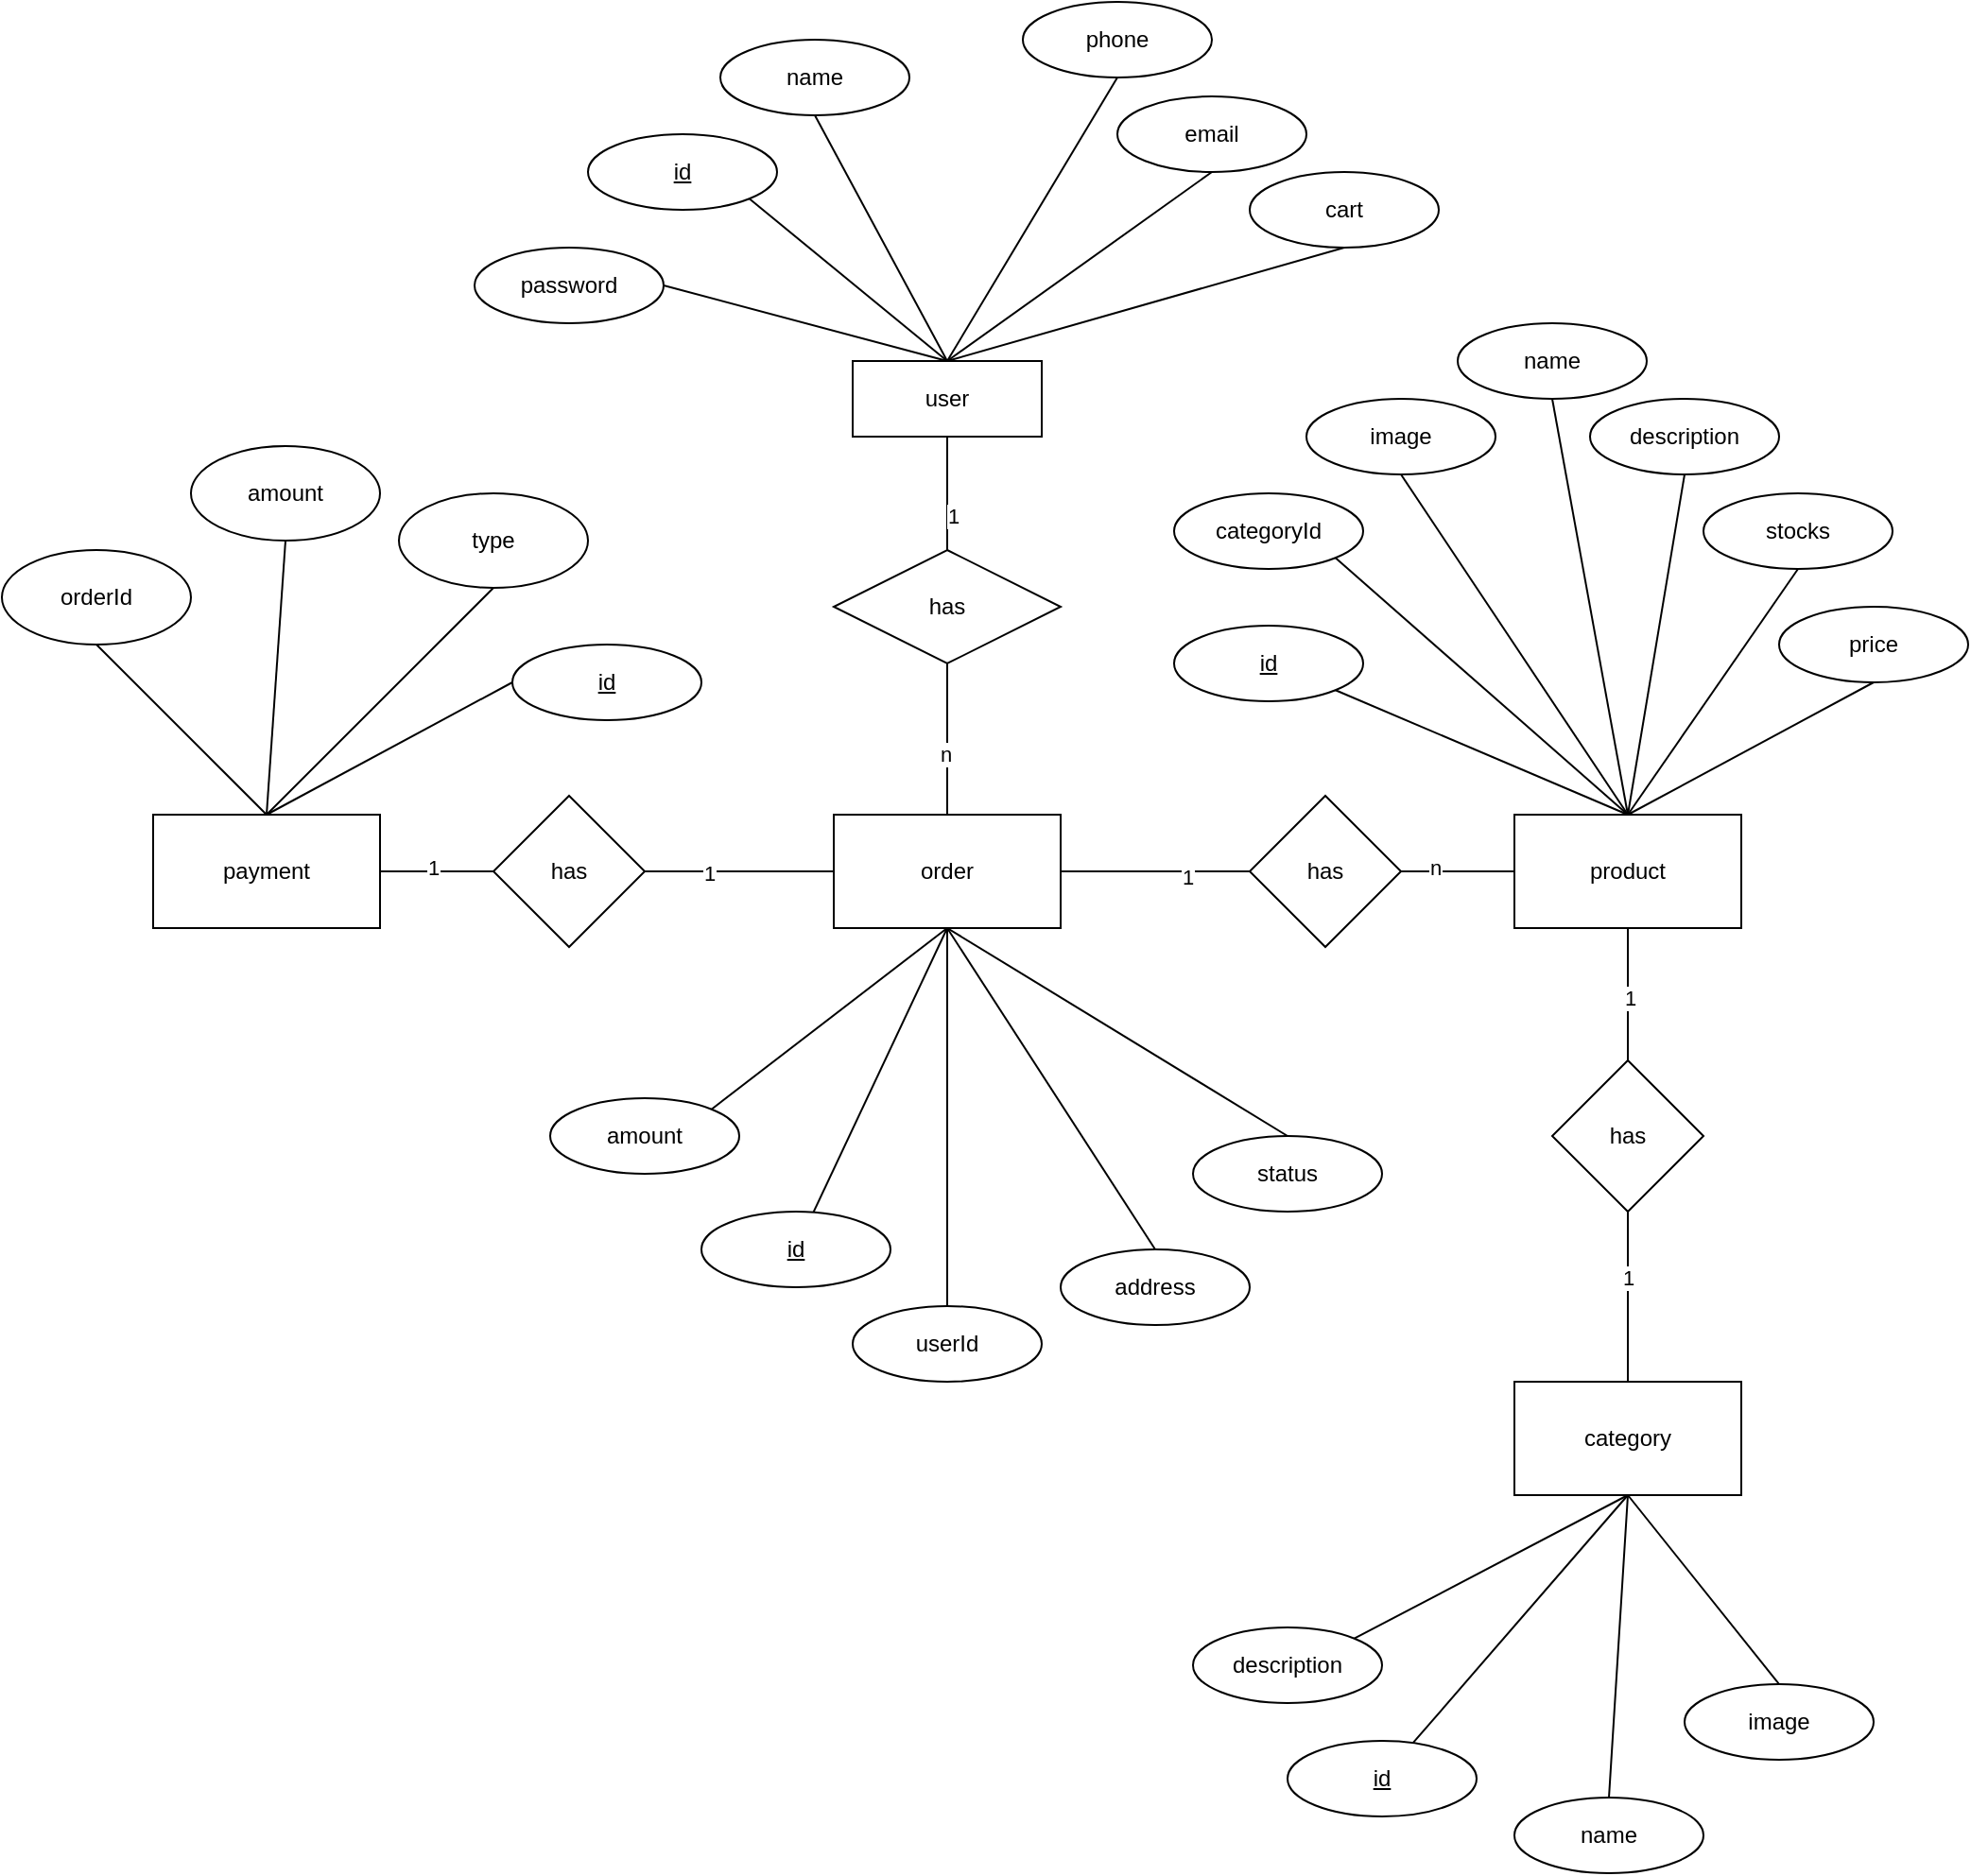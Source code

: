 <mxfile version="24.0.7" type="github">
  <diagram id="R2lEEEUBdFMjLlhIrx00" name="Page-1">
    <mxGraphModel dx="2109" dy="673" grid="1" gridSize="10" guides="1" tooltips="1" connect="1" arrows="1" fold="1" page="1" pageScale="1" pageWidth="850" pageHeight="1100" math="0" shadow="0" extFonts="Permanent Marker^https://fonts.googleapis.com/css?family=Permanent+Marker">
      <root>
        <mxCell id="0" />
        <mxCell id="1" parent="0" />
        <mxCell id="UcPua-DJIdnO7vjkErRE-25" value="user" style="whiteSpace=wrap;html=1;align=center;" parent="1" vertex="1">
          <mxGeometry x="360" y="190" width="100" height="40" as="geometry" />
        </mxCell>
        <mxCell id="UcPua-DJIdnO7vjkErRE-26" value="id" style="ellipse;whiteSpace=wrap;html=1;align=center;fontStyle=4;" parent="1" vertex="1">
          <mxGeometry x="220" y="70" width="100" height="40" as="geometry" />
        </mxCell>
        <mxCell id="UcPua-DJIdnO7vjkErRE-28" value="" style="endArrow=none;html=1;rounded=0;exitX=1;exitY=1;exitDx=0;exitDy=0;entryX=0.5;entryY=0;entryDx=0;entryDy=0;" parent="1" source="UcPua-DJIdnO7vjkErRE-26" target="UcPua-DJIdnO7vjkErRE-25" edge="1">
          <mxGeometry relative="1" as="geometry">
            <mxPoint x="330" y="210" as="sourcePoint" />
            <mxPoint x="490" y="210" as="targetPoint" />
          </mxGeometry>
        </mxCell>
        <mxCell id="UcPua-DJIdnO7vjkErRE-41" value="name" style="ellipse;whiteSpace=wrap;html=1;align=center;" parent="1" vertex="1">
          <mxGeometry x="290" y="20" width="100" height="40" as="geometry" />
        </mxCell>
        <mxCell id="UcPua-DJIdnO7vjkErRE-42" value="" style="endArrow=none;html=1;rounded=0;exitX=0.5;exitY=1;exitDx=0;exitDy=0;" parent="1" source="UcPua-DJIdnO7vjkErRE-41" edge="1">
          <mxGeometry relative="1" as="geometry">
            <mxPoint x="420" y="110" as="sourcePoint" />
            <mxPoint x="410" y="190" as="targetPoint" />
          </mxGeometry>
        </mxCell>
        <mxCell id="UcPua-DJIdnO7vjkErRE-45" value="phone" style="ellipse;whiteSpace=wrap;html=1;align=center;" parent="1" vertex="1">
          <mxGeometry x="450" width="100" height="40" as="geometry" />
        </mxCell>
        <mxCell id="UcPua-DJIdnO7vjkErRE-46" value="" style="endArrow=none;html=1;rounded=0;exitX=0.5;exitY=1;exitDx=0;exitDy=0;entryX=0.5;entryY=0;entryDx=0;entryDy=0;" parent="1" source="UcPua-DJIdnO7vjkErRE-45" target="UcPua-DJIdnO7vjkErRE-25" edge="1">
          <mxGeometry relative="1" as="geometry">
            <mxPoint x="635" y="90" as="sourcePoint" />
            <mxPoint x="500" y="180" as="targetPoint" />
          </mxGeometry>
        </mxCell>
        <mxCell id="UcPua-DJIdnO7vjkErRE-47" value="email" style="ellipse;whiteSpace=wrap;html=1;align=center;" parent="1" vertex="1">
          <mxGeometry x="500" y="50" width="100" height="40" as="geometry" />
        </mxCell>
        <mxCell id="UcPua-DJIdnO7vjkErRE-48" value="" style="endArrow=none;html=1;rounded=0;exitX=0.5;exitY=1;exitDx=0;exitDy=0;" parent="1" source="UcPua-DJIdnO7vjkErRE-47" edge="1">
          <mxGeometry relative="1" as="geometry">
            <mxPoint x="735" y="140" as="sourcePoint" />
            <mxPoint x="410" y="190" as="targetPoint" />
          </mxGeometry>
        </mxCell>
        <mxCell id="UcPua-DJIdnO7vjkErRE-49" value="cart" style="ellipse;whiteSpace=wrap;html=1;align=center;" parent="1" vertex="1">
          <mxGeometry x="570" y="90" width="100" height="40" as="geometry" />
        </mxCell>
        <mxCell id="UcPua-DJIdnO7vjkErRE-50" value="" style="endArrow=none;html=1;rounded=0;exitX=0.5;exitY=1;exitDx=0;exitDy=0;entryX=0.5;entryY=0;entryDx=0;entryDy=0;" parent="1" source="UcPua-DJIdnO7vjkErRE-49" target="UcPua-DJIdnO7vjkErRE-25" edge="1">
          <mxGeometry relative="1" as="geometry">
            <mxPoint x="805" y="180" as="sourcePoint" />
            <mxPoint x="480" y="230" as="targetPoint" />
          </mxGeometry>
        </mxCell>
        <mxCell id="UcPua-DJIdnO7vjkErRE-54" value="password" style="ellipse;whiteSpace=wrap;html=1;align=center;" parent="1" vertex="1">
          <mxGeometry x="160" y="130" width="100" height="40" as="geometry" />
        </mxCell>
        <mxCell id="UcPua-DJIdnO7vjkErRE-55" value="" style="endArrow=none;html=1;rounded=0;exitX=1;exitY=0.5;exitDx=0;exitDy=0;entryX=0.5;entryY=0;entryDx=0;entryDy=0;" parent="1" source="UcPua-DJIdnO7vjkErRE-54" target="UcPua-DJIdnO7vjkErRE-25" edge="1">
          <mxGeometry relative="1" as="geometry">
            <mxPoint x="430" y="120" as="sourcePoint" />
            <mxPoint x="420" y="200" as="targetPoint" />
          </mxGeometry>
        </mxCell>
        <mxCell id="UcPua-DJIdnO7vjkErRE-57" value="has" style="shape=rhombus;perimeter=rhombusPerimeter;whiteSpace=wrap;html=1;align=center;" parent="1" vertex="1">
          <mxGeometry x="350" y="290" width="120" height="60" as="geometry" />
        </mxCell>
        <mxCell id="UcPua-DJIdnO7vjkErRE-63" value="order" style="whiteSpace=wrap;html=1;" parent="1" vertex="1">
          <mxGeometry x="350" y="430" width="120" height="60" as="geometry" />
        </mxCell>
        <mxCell id="UcPua-DJIdnO7vjkErRE-65" value="has" style="rhombus;whiteSpace=wrap;html=1;" parent="1" vertex="1">
          <mxGeometry x="170" y="420" width="80" height="80" as="geometry" />
        </mxCell>
        <mxCell id="UcPua-DJIdnO7vjkErRE-67" value="payment" style="whiteSpace=wrap;html=1;" parent="1" vertex="1">
          <mxGeometry x="-10" y="430" width="120" height="60" as="geometry" />
        </mxCell>
        <mxCell id="UcPua-DJIdnO7vjkErRE-69" value="has" style="rhombus;whiteSpace=wrap;html=1;" parent="1" vertex="1">
          <mxGeometry x="570" y="420" width="80" height="80" as="geometry" />
        </mxCell>
        <mxCell id="UcPua-DJIdnO7vjkErRE-71" value="product" style="whiteSpace=wrap;html=1;" parent="1" vertex="1">
          <mxGeometry x="710" y="430" width="120" height="60" as="geometry" />
        </mxCell>
        <mxCell id="UcPua-DJIdnO7vjkErRE-73" value="has" style="rhombus;whiteSpace=wrap;html=1;" parent="1" vertex="1">
          <mxGeometry x="730" y="560" width="80" height="80" as="geometry" />
        </mxCell>
        <mxCell id="UcPua-DJIdnO7vjkErRE-75" value="category" style="whiteSpace=wrap;html=1;" parent="1" vertex="1">
          <mxGeometry x="710" y="730" width="120" height="60" as="geometry" />
        </mxCell>
        <mxCell id="UcPua-DJIdnO7vjkErRE-110" value="id" style="ellipse;whiteSpace=wrap;html=1;align=center;fontStyle=4;" parent="1" vertex="1">
          <mxGeometry x="530" y="330" width="100" height="40" as="geometry" />
        </mxCell>
        <mxCell id="UcPua-DJIdnO7vjkErRE-111" value="" style="endArrow=none;html=1;rounded=0;exitX=1;exitY=1;exitDx=0;exitDy=0;entryX=0.5;entryY=0;entryDx=0;entryDy=0;" parent="1" source="UcPua-DJIdnO7vjkErRE-110" edge="1">
          <mxGeometry relative="1" as="geometry">
            <mxPoint x="690" y="450" as="sourcePoint" />
            <mxPoint x="770" y="430" as="targetPoint" />
          </mxGeometry>
        </mxCell>
        <mxCell id="UcPua-DJIdnO7vjkErRE-114" value="name" style="ellipse;whiteSpace=wrap;html=1;align=center;" parent="1" vertex="1">
          <mxGeometry x="680" y="170" width="100" height="40" as="geometry" />
        </mxCell>
        <mxCell id="UcPua-DJIdnO7vjkErRE-115" value="" style="endArrow=none;html=1;rounded=0;exitX=0.5;exitY=1;exitDx=0;exitDy=0;" parent="1" source="UcPua-DJIdnO7vjkErRE-114" edge="1">
          <mxGeometry relative="1" as="geometry">
            <mxPoint x="905" y="340" as="sourcePoint" />
            <mxPoint x="770" y="430" as="targetPoint" />
          </mxGeometry>
        </mxCell>
        <mxCell id="UcPua-DJIdnO7vjkErRE-118" value="stocks" style="ellipse;whiteSpace=wrap;html=1;align=center;" parent="1" vertex="1">
          <mxGeometry x="810" y="260" width="100" height="40" as="geometry" />
        </mxCell>
        <mxCell id="UcPua-DJIdnO7vjkErRE-119" value="" style="endArrow=none;html=1;rounded=0;exitX=0.5;exitY=1;exitDx=0;exitDy=0;" parent="1" source="UcPua-DJIdnO7vjkErRE-118" edge="1">
          <mxGeometry relative="1" as="geometry">
            <mxPoint x="1095" y="380" as="sourcePoint" />
            <mxPoint x="770" y="430" as="targetPoint" />
          </mxGeometry>
        </mxCell>
        <mxCell id="UcPua-DJIdnO7vjkErRE-120" value="price" style="ellipse;whiteSpace=wrap;html=1;align=center;" parent="1" vertex="1">
          <mxGeometry x="850" y="320" width="100" height="40" as="geometry" />
        </mxCell>
        <mxCell id="UcPua-DJIdnO7vjkErRE-121" value="" style="endArrow=none;html=1;rounded=0;exitX=0.5;exitY=1;exitDx=0;exitDy=0;entryX=0.5;entryY=0;entryDx=0;entryDy=0;" parent="1" source="UcPua-DJIdnO7vjkErRE-120" edge="1">
          <mxGeometry relative="1" as="geometry">
            <mxPoint x="1165" y="420" as="sourcePoint" />
            <mxPoint x="770" y="430" as="targetPoint" />
          </mxGeometry>
        </mxCell>
        <mxCell id="UcPua-DJIdnO7vjkErRE-122" value="categoryId" style="ellipse;whiteSpace=wrap;html=1;align=center;" parent="1" vertex="1">
          <mxGeometry x="530" y="260" width="100" height="40" as="geometry" />
        </mxCell>
        <mxCell id="UcPua-DJIdnO7vjkErRE-123" value="" style="endArrow=none;html=1;rounded=0;exitX=1;exitY=1;exitDx=0;exitDy=0;entryX=0.5;entryY=0;entryDx=0;entryDy=0;" parent="1" source="UcPua-DJIdnO7vjkErRE-122" edge="1">
          <mxGeometry relative="1" as="geometry">
            <mxPoint x="790" y="360" as="sourcePoint" />
            <mxPoint x="770" y="430" as="targetPoint" />
          </mxGeometry>
        </mxCell>
        <mxCell id="UcPua-DJIdnO7vjkErRE-124" value="description" style="ellipse;whiteSpace=wrap;html=1;align=center;" parent="1" vertex="1">
          <mxGeometry x="750" y="210" width="100" height="40" as="geometry" />
        </mxCell>
        <mxCell id="UcPua-DJIdnO7vjkErRE-125" value="" style="endArrow=none;html=1;rounded=0;exitX=0.5;exitY=1;exitDx=0;exitDy=0;entryX=0.5;entryY=0;entryDx=0;entryDy=0;" parent="1" source="UcPua-DJIdnO7vjkErRE-124" target="UcPua-DJIdnO7vjkErRE-71" edge="1">
          <mxGeometry relative="1" as="geometry">
            <mxPoint x="1055" y="330" as="sourcePoint" />
            <mxPoint x="730" y="380" as="targetPoint" />
          </mxGeometry>
        </mxCell>
        <mxCell id="UcPua-DJIdnO7vjkErRE-126" value="image" style="ellipse;whiteSpace=wrap;html=1;align=center;" parent="1" vertex="1">
          <mxGeometry x="600" y="210" width="100" height="40" as="geometry" />
        </mxCell>
        <mxCell id="UcPua-DJIdnO7vjkErRE-127" value="" style="endArrow=none;html=1;rounded=0;exitX=0.5;exitY=1;exitDx=0;exitDy=0;entryX=0.5;entryY=0;entryDx=0;entryDy=0;" parent="1" source="UcPua-DJIdnO7vjkErRE-126" target="UcPua-DJIdnO7vjkErRE-71" edge="1">
          <mxGeometry relative="1" as="geometry">
            <mxPoint x="835" y="400" as="sourcePoint" />
            <mxPoint x="770" y="470" as="targetPoint" />
          </mxGeometry>
        </mxCell>
        <mxCell id="UcPua-DJIdnO7vjkErRE-128" value="id" style="ellipse;whiteSpace=wrap;html=1;align=center;fontStyle=4;" parent="1" vertex="1">
          <mxGeometry x="180" y="340" width="100" height="40" as="geometry" />
        </mxCell>
        <mxCell id="UcPua-DJIdnO7vjkErRE-134" value="orderId" style="ellipse;whiteSpace=wrap;html=1;align=center;" parent="1" vertex="1">
          <mxGeometry x="-90" y="290" width="100" height="50" as="geometry" />
        </mxCell>
        <mxCell id="UcPua-DJIdnO7vjkErRE-135" value="" style="endArrow=none;html=1;rounded=0;exitX=0.5;exitY=1;exitDx=0;exitDy=0;entryX=0.5;entryY=0;entryDx=0;entryDy=0;" parent="1" source="UcPua-DJIdnO7vjkErRE-134" target="UcPua-DJIdnO7vjkErRE-67" edge="1">
          <mxGeometry relative="1" as="geometry">
            <mxPoint x="-150" y="340" as="sourcePoint" />
            <mxPoint x="-10" y="460" as="targetPoint" />
          </mxGeometry>
        </mxCell>
        <mxCell id="UcPua-DJIdnO7vjkErRE-136" value="amount" style="ellipse;whiteSpace=wrap;html=1;align=center;" parent="1" vertex="1">
          <mxGeometry x="10" y="235" width="100" height="50" as="geometry" />
        </mxCell>
        <mxCell id="UcPua-DJIdnO7vjkErRE-137" value="" style="endArrow=none;html=1;rounded=0;exitX=0.5;exitY=1;exitDx=0;exitDy=0;entryX=0.5;entryY=0;entryDx=0;entryDy=0;" parent="1" source="UcPua-DJIdnO7vjkErRE-136" target="UcPua-DJIdnO7vjkErRE-67" edge="1">
          <mxGeometry relative="1" as="geometry">
            <mxPoint x="-140" y="270" as="sourcePoint" />
            <mxPoint y="390" as="targetPoint" />
          </mxGeometry>
        </mxCell>
        <mxCell id="UcPua-DJIdnO7vjkErRE-138" value="type" style="ellipse;whiteSpace=wrap;html=1;align=center;" parent="1" vertex="1">
          <mxGeometry x="120" y="260" width="100" height="50" as="geometry" />
        </mxCell>
        <mxCell id="UcPua-DJIdnO7vjkErRE-139" value="" style="endArrow=none;html=1;rounded=0;exitX=0.5;exitY=1;exitDx=0;exitDy=0;entryX=0.5;entryY=0;entryDx=0;entryDy=0;" parent="1" source="UcPua-DJIdnO7vjkErRE-138" target="UcPua-DJIdnO7vjkErRE-67" edge="1">
          <mxGeometry relative="1" as="geometry">
            <mxPoint x="-20" y="240" as="sourcePoint" />
            <mxPoint x="110" y="430" as="targetPoint" />
          </mxGeometry>
        </mxCell>
        <mxCell id="UcPua-DJIdnO7vjkErRE-140" value="id" style="ellipse;whiteSpace=wrap;html=1;align=center;fontStyle=4;direction=east;" parent="1" vertex="1">
          <mxGeometry x="280" y="640" width="100" height="40" as="geometry" />
        </mxCell>
        <mxCell id="UcPua-DJIdnO7vjkErRE-141" value="" style="endArrow=none;html=1;rounded=0;entryX=0.5;entryY=1;entryDx=0;entryDy=0;" parent="1" source="UcPua-DJIdnO7vjkErRE-140" target="UcPua-DJIdnO7vjkErRE-63" edge="1">
          <mxGeometry relative="1" as="geometry">
            <mxPoint x="310" y="780" as="sourcePoint" />
            <mxPoint x="390" y="760" as="targetPoint" />
          </mxGeometry>
        </mxCell>
        <mxCell id="UcPua-DJIdnO7vjkErRE-142" value="userId" style="ellipse;whiteSpace=wrap;html=1;align=center;direction=east;" parent="1" vertex="1">
          <mxGeometry x="360" y="690" width="100" height="40" as="geometry" />
        </mxCell>
        <mxCell id="UcPua-DJIdnO7vjkErRE-143" value="" style="endArrow=none;html=1;rounded=0;exitX=0.5;exitY=0;exitDx=0;exitDy=0;entryX=0.5;entryY=1;entryDx=0;entryDy=0;" parent="1" source="UcPua-DJIdnO7vjkErRE-142" target="UcPua-DJIdnO7vjkErRE-63" edge="1">
          <mxGeometry relative="1" as="geometry">
            <mxPoint x="400" y="680" as="sourcePoint" />
            <mxPoint x="390" y="760" as="targetPoint" />
          </mxGeometry>
        </mxCell>
        <mxCell id="UcPua-DJIdnO7vjkErRE-144" value="address" style="ellipse;whiteSpace=wrap;html=1;align=center;direction=east;" parent="1" vertex="1">
          <mxGeometry x="470" y="660" width="100" height="40" as="geometry" />
        </mxCell>
        <mxCell id="UcPua-DJIdnO7vjkErRE-145" value="" style="endArrow=none;html=1;rounded=0;exitX=0.5;exitY=0;exitDx=0;exitDy=0;entryX=0.5;entryY=1;entryDx=0;entryDy=0;" parent="1" source="UcPua-DJIdnO7vjkErRE-144" target="UcPua-DJIdnO7vjkErRE-63" edge="1">
          <mxGeometry relative="1" as="geometry">
            <mxPoint x="525" y="670" as="sourcePoint" />
            <mxPoint x="390" y="760" as="targetPoint" />
          </mxGeometry>
        </mxCell>
        <mxCell id="UcPua-DJIdnO7vjkErRE-146" value="status" style="ellipse;whiteSpace=wrap;html=1;align=center;direction=east;" parent="1" vertex="1">
          <mxGeometry x="540" y="600" width="100" height="40" as="geometry" />
        </mxCell>
        <mxCell id="UcPua-DJIdnO7vjkErRE-147" value="" style="endArrow=none;html=1;rounded=0;exitX=0.5;exitY=0;exitDx=0;exitDy=0;entryX=0.5;entryY=1;entryDx=0;entryDy=0;" parent="1" source="UcPua-DJIdnO7vjkErRE-146" target="UcPua-DJIdnO7vjkErRE-63" edge="1">
          <mxGeometry relative="1" as="geometry">
            <mxPoint x="615" y="660" as="sourcePoint" />
            <mxPoint x="390" y="760" as="targetPoint" />
          </mxGeometry>
        </mxCell>
        <mxCell id="UcPua-DJIdnO7vjkErRE-152" value="amount" style="ellipse;whiteSpace=wrap;html=1;align=center;direction=east;" parent="1" vertex="1">
          <mxGeometry x="200" y="580" width="100" height="40" as="geometry" />
        </mxCell>
        <mxCell id="UcPua-DJIdnO7vjkErRE-153" value="" style="endArrow=none;html=1;rounded=0;exitX=1;exitY=0;exitDx=0;exitDy=0;entryX=0.5;entryY=1;entryDx=0;entryDy=0;" parent="1" source="UcPua-DJIdnO7vjkErRE-152" target="UcPua-DJIdnO7vjkErRE-63" edge="1">
          <mxGeometry relative="1" as="geometry">
            <mxPoint x="410" y="690" as="sourcePoint" />
            <mxPoint x="390" y="760" as="targetPoint" />
          </mxGeometry>
        </mxCell>
        <mxCell id="UcPua-DJIdnO7vjkErRE-185" value="id" style="ellipse;whiteSpace=wrap;html=1;align=center;fontStyle=4;direction=east;" parent="1" vertex="1">
          <mxGeometry x="590" y="920" width="100" height="40" as="geometry" />
        </mxCell>
        <mxCell id="UcPua-DJIdnO7vjkErRE-186" value="" style="endArrow=none;html=1;rounded=0;entryX=0.5;entryY=1;entryDx=0;entryDy=0;" parent="1" source="UcPua-DJIdnO7vjkErRE-185" edge="1">
          <mxGeometry relative="1" as="geometry">
            <mxPoint x="670" y="1080" as="sourcePoint" />
            <mxPoint x="770" y="790" as="targetPoint" />
          </mxGeometry>
        </mxCell>
        <mxCell id="UcPua-DJIdnO7vjkErRE-187" value="name" style="ellipse;whiteSpace=wrap;html=1;align=center;direction=east;" parent="1" vertex="1">
          <mxGeometry x="710" y="950" width="100" height="40" as="geometry" />
        </mxCell>
        <mxCell id="UcPua-DJIdnO7vjkErRE-188" value="" style="endArrow=none;html=1;rounded=0;exitX=0.5;exitY=0;exitDx=0;exitDy=0;entryX=0.5;entryY=1;entryDx=0;entryDy=0;" parent="1" source="UcPua-DJIdnO7vjkErRE-187" edge="1">
          <mxGeometry relative="1" as="geometry">
            <mxPoint x="760" y="980" as="sourcePoint" />
            <mxPoint x="770" y="790" as="targetPoint" />
          </mxGeometry>
        </mxCell>
        <mxCell id="UcPua-DJIdnO7vjkErRE-189" value="image" style="ellipse;whiteSpace=wrap;html=1;align=center;direction=east;" parent="1" vertex="1">
          <mxGeometry x="800" y="890" width="100" height="40" as="geometry" />
        </mxCell>
        <mxCell id="UcPua-DJIdnO7vjkErRE-190" value="" style="endArrow=none;html=1;rounded=0;exitX=0.5;exitY=0;exitDx=0;exitDy=0;entryX=0.5;entryY=1;entryDx=0;entryDy=0;" parent="1" source="UcPua-DJIdnO7vjkErRE-189" edge="1">
          <mxGeometry relative="1" as="geometry">
            <mxPoint x="885" y="970" as="sourcePoint" />
            <mxPoint x="770" y="790" as="targetPoint" />
          </mxGeometry>
        </mxCell>
        <mxCell id="UcPua-DJIdnO7vjkErRE-193" value="description" style="ellipse;whiteSpace=wrap;html=1;align=center;direction=east;" parent="1" vertex="1">
          <mxGeometry x="540" y="860" width="100" height="40" as="geometry" />
        </mxCell>
        <mxCell id="UcPua-DJIdnO7vjkErRE-194" value="" style="endArrow=none;html=1;rounded=0;exitX=1;exitY=0;exitDx=0;exitDy=0;entryX=0.5;entryY=1;entryDx=0;entryDy=0;" parent="1" source="UcPua-DJIdnO7vjkErRE-193" edge="1">
          <mxGeometry relative="1" as="geometry">
            <mxPoint x="770" y="990" as="sourcePoint" />
            <mxPoint x="770" y="790" as="targetPoint" />
          </mxGeometry>
        </mxCell>
        <mxCell id="J34ztei6WZA28_C6M6jU-5" value="" style="endArrow=none;html=1;rounded=0;exitX=0;exitY=0.5;exitDx=0;exitDy=0;" parent="1" source="UcPua-DJIdnO7vjkErRE-128" edge="1">
          <mxGeometry relative="1" as="geometry">
            <mxPoint x="-55" y="338" as="sourcePoint" />
            <mxPoint x="50" y="430" as="targetPoint" />
          </mxGeometry>
        </mxCell>
        <mxCell id="waW0AH9wMMdtMN_JN0Wc-5" value="" style="endArrow=none;html=1;rounded=0;entryX=0;entryY=0.5;entryDx=0;entryDy=0;exitX=1;exitY=0.5;exitDx=0;exitDy=0;" edge="1" parent="1" source="UcPua-DJIdnO7vjkErRE-67" target="UcPua-DJIdnO7vjkErRE-65">
          <mxGeometry width="50" height="50" relative="1" as="geometry">
            <mxPoint x="360" y="500" as="sourcePoint" />
            <mxPoint x="410" y="450" as="targetPoint" />
          </mxGeometry>
        </mxCell>
        <mxCell id="waW0AH9wMMdtMN_JN0Wc-7" value="1" style="edgeLabel;html=1;align=center;verticalAlign=middle;resizable=0;points=[];" vertex="1" connectable="0" parent="waW0AH9wMMdtMN_JN0Wc-5">
          <mxGeometry x="-0.081" y="2" relative="1" as="geometry">
            <mxPoint as="offset" />
          </mxGeometry>
        </mxCell>
        <mxCell id="waW0AH9wMMdtMN_JN0Wc-8" value="" style="endArrow=none;html=1;rounded=0;exitX=1;exitY=0.5;exitDx=0;exitDy=0;entryX=0;entryY=0.5;entryDx=0;entryDy=0;" edge="1" parent="1" source="UcPua-DJIdnO7vjkErRE-65" target="UcPua-DJIdnO7vjkErRE-63">
          <mxGeometry width="50" height="50" relative="1" as="geometry">
            <mxPoint x="360" y="470" as="sourcePoint" />
            <mxPoint x="410" y="420" as="targetPoint" />
          </mxGeometry>
        </mxCell>
        <mxCell id="waW0AH9wMMdtMN_JN0Wc-9" value="1" style="edgeLabel;html=1;align=center;verticalAlign=middle;resizable=0;points=[];" vertex="1" connectable="0" parent="waW0AH9wMMdtMN_JN0Wc-8">
          <mxGeometry x="-0.329" y="-1" relative="1" as="geometry">
            <mxPoint as="offset" />
          </mxGeometry>
        </mxCell>
        <mxCell id="waW0AH9wMMdtMN_JN0Wc-10" value="" style="endArrow=none;html=1;rounded=0;entryX=0.5;entryY=1;entryDx=0;entryDy=0;" edge="1" parent="1" source="UcPua-DJIdnO7vjkErRE-63" target="UcPua-DJIdnO7vjkErRE-57">
          <mxGeometry width="50" height="50" relative="1" as="geometry">
            <mxPoint x="360" y="460" as="sourcePoint" />
            <mxPoint x="410" y="410" as="targetPoint" />
          </mxGeometry>
        </mxCell>
        <mxCell id="waW0AH9wMMdtMN_JN0Wc-11" value="n" style="edgeLabel;html=1;align=center;verticalAlign=middle;resizable=0;points=[];" vertex="1" connectable="0" parent="waW0AH9wMMdtMN_JN0Wc-10">
          <mxGeometry x="-0.191" y="1" relative="1" as="geometry">
            <mxPoint as="offset" />
          </mxGeometry>
        </mxCell>
        <mxCell id="waW0AH9wMMdtMN_JN0Wc-12" value="" style="endArrow=none;html=1;rounded=0;exitX=0.5;exitY=0;exitDx=0;exitDy=0;entryX=0.5;entryY=1;entryDx=0;entryDy=0;" edge="1" parent="1" source="UcPua-DJIdnO7vjkErRE-57" target="UcPua-DJIdnO7vjkErRE-25">
          <mxGeometry width="50" height="50" relative="1" as="geometry">
            <mxPoint x="360" y="260" as="sourcePoint" />
            <mxPoint x="410" y="240" as="targetPoint" />
          </mxGeometry>
        </mxCell>
        <mxCell id="waW0AH9wMMdtMN_JN0Wc-13" value="1" style="edgeLabel;html=1;align=center;verticalAlign=middle;resizable=0;points=[];" vertex="1" connectable="0" parent="waW0AH9wMMdtMN_JN0Wc-12">
          <mxGeometry x="-0.403" y="-3" relative="1" as="geometry">
            <mxPoint as="offset" />
          </mxGeometry>
        </mxCell>
        <mxCell id="waW0AH9wMMdtMN_JN0Wc-15" value="" style="endArrow=none;html=1;rounded=0;exitX=1;exitY=0.5;exitDx=0;exitDy=0;entryX=0;entryY=0.5;entryDx=0;entryDy=0;" edge="1" parent="1" source="UcPua-DJIdnO7vjkErRE-63" target="UcPua-DJIdnO7vjkErRE-69">
          <mxGeometry width="50" height="50" relative="1" as="geometry">
            <mxPoint x="360" y="450" as="sourcePoint" />
            <mxPoint x="410" y="400" as="targetPoint" />
          </mxGeometry>
        </mxCell>
        <mxCell id="waW0AH9wMMdtMN_JN0Wc-16" value="1" style="edgeLabel;html=1;align=center;verticalAlign=middle;resizable=0;points=[];" vertex="1" connectable="0" parent="waW0AH9wMMdtMN_JN0Wc-15">
          <mxGeometry x="0.331" y="-3" relative="1" as="geometry">
            <mxPoint as="offset" />
          </mxGeometry>
        </mxCell>
        <mxCell id="waW0AH9wMMdtMN_JN0Wc-17" value="" style="endArrow=none;html=1;rounded=0;entryX=0;entryY=0.5;entryDx=0;entryDy=0;" edge="1" parent="1" target="UcPua-DJIdnO7vjkErRE-71">
          <mxGeometry width="50" height="50" relative="1" as="geometry">
            <mxPoint x="650" y="460" as="sourcePoint" />
            <mxPoint x="410" y="400" as="targetPoint" />
          </mxGeometry>
        </mxCell>
        <mxCell id="waW0AH9wMMdtMN_JN0Wc-18" value="n" style="edgeLabel;html=1;align=center;verticalAlign=middle;resizable=0;points=[];" vertex="1" connectable="0" parent="waW0AH9wMMdtMN_JN0Wc-17">
          <mxGeometry x="-0.415" y="2" relative="1" as="geometry">
            <mxPoint as="offset" />
          </mxGeometry>
        </mxCell>
        <mxCell id="waW0AH9wMMdtMN_JN0Wc-19" value="" style="endArrow=none;html=1;rounded=0;exitX=0.5;exitY=0;exitDx=0;exitDy=0;" edge="1" parent="1" source="UcPua-DJIdnO7vjkErRE-73" target="UcPua-DJIdnO7vjkErRE-71">
          <mxGeometry width="50" height="50" relative="1" as="geometry">
            <mxPoint x="360" y="520" as="sourcePoint" />
            <mxPoint x="410" y="470" as="targetPoint" />
          </mxGeometry>
        </mxCell>
        <mxCell id="waW0AH9wMMdtMN_JN0Wc-20" value="1" style="edgeLabel;html=1;align=center;verticalAlign=middle;resizable=0;points=[];" vertex="1" connectable="0" parent="waW0AH9wMMdtMN_JN0Wc-19">
          <mxGeometry x="-0.044" y="-1" relative="1" as="geometry">
            <mxPoint as="offset" />
          </mxGeometry>
        </mxCell>
        <mxCell id="waW0AH9wMMdtMN_JN0Wc-21" value="" style="endArrow=none;html=1;rounded=0;entryX=0.5;entryY=1;entryDx=0;entryDy=0;exitX=0.5;exitY=0;exitDx=0;exitDy=0;" edge="1" parent="1" source="UcPua-DJIdnO7vjkErRE-75" target="UcPua-DJIdnO7vjkErRE-73">
          <mxGeometry width="50" height="50" relative="1" as="geometry">
            <mxPoint x="360" y="710" as="sourcePoint" />
            <mxPoint x="410" y="660" as="targetPoint" />
          </mxGeometry>
        </mxCell>
        <mxCell id="waW0AH9wMMdtMN_JN0Wc-22" value="1" style="edgeLabel;html=1;align=center;verticalAlign=middle;resizable=0;points=[];" vertex="1" connectable="0" parent="waW0AH9wMMdtMN_JN0Wc-21">
          <mxGeometry x="0.222" relative="1" as="geometry">
            <mxPoint as="offset" />
          </mxGeometry>
        </mxCell>
      </root>
    </mxGraphModel>
  </diagram>
</mxfile>
